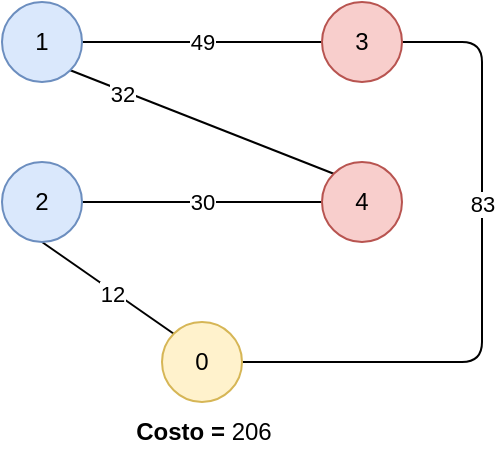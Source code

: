 <mxfile version="20.8.5" type="device"><diagram id="KT6BVVwpZQ-PzByDmpSR" name="Page-1"><mxGraphModel dx="2074" dy="1894" grid="1" gridSize="10" guides="1" tooltips="1" connect="1" arrows="1" fold="1" page="1" pageScale="1" pageWidth="1169" pageHeight="827" math="0" shadow="0"><root><mxCell id="0"/><mxCell id="1" parent="0"/><mxCell id="V3zKbNotuUNxuS-SZ1xN-76" style="orthogonalLoop=1;jettySize=auto;html=1;exitX=1;exitY=1;exitDx=0;exitDy=0;strokeColor=default;rounded=0;entryX=0;entryY=0;entryDx=0;entryDy=0;endArrow=none;endFill=0;" parent="1" source="V3zKbNotuUNxuS-SZ1xN-82" target="V3zKbNotuUNxuS-SZ1xN-99" edge="1"><mxGeometry relative="1" as="geometry"><mxPoint x="750" y="-380" as="targetPoint"/></mxGeometry></mxCell><mxCell id="V3zKbNotuUNxuS-SZ1xN-77" value="32" style="edgeLabel;html=1;align=center;verticalAlign=middle;resizable=0;points=[];" parent="V3zKbNotuUNxuS-SZ1xN-76" vertex="1" connectable="0"><mxGeometry x="-0.404" relative="1" as="geometry"><mxPoint x="-13" y="-4" as="offset"/></mxGeometry></mxCell><mxCell id="V3zKbNotuUNxuS-SZ1xN-78" style="edgeStyle=none;rounded=0;orthogonalLoop=1;jettySize=auto;html=1;exitX=1;exitY=0.5;exitDx=0;exitDy=0;endArrow=none;endFill=0;strokeColor=default;" parent="1" source="V3zKbNotuUNxuS-SZ1xN-82" target="V3zKbNotuUNxuS-SZ1xN-85" edge="1"><mxGeometry relative="1" as="geometry"/></mxCell><mxCell id="V3zKbNotuUNxuS-SZ1xN-79" value="49" style="edgeLabel;html=1;align=center;verticalAlign=middle;resizable=0;points=[];" parent="V3zKbNotuUNxuS-SZ1xN-78" vertex="1" connectable="0"><mxGeometry x="-0.193" y="-1" relative="1" as="geometry"><mxPoint x="11" y="-1" as="offset"/></mxGeometry></mxCell><mxCell id="V3zKbNotuUNxuS-SZ1xN-82" value="1" style="ellipse;whiteSpace=wrap;html=1;aspect=fixed;fillColor=#dae8fc;strokeColor=#6c8ebf;" parent="1" vertex="1"><mxGeometry x="600" y="-480" width="40" height="40" as="geometry"/></mxCell><mxCell id="V3zKbNotuUNxuS-SZ1xN-83" style="edgeStyle=none;rounded=1;orthogonalLoop=1;jettySize=auto;html=1;exitX=1;exitY=0.5;exitDx=0;exitDy=0;entryX=1;entryY=0.5;entryDx=0;entryDy=0;endArrow=none;endFill=0;strokeColor=default;" parent="1" source="V3zKbNotuUNxuS-SZ1xN-85" target="V3zKbNotuUNxuS-SZ1xN-100" edge="1"><mxGeometry relative="1" as="geometry"><Array as="points"><mxPoint x="840" y="-460"/><mxPoint x="840" y="-300"/></Array></mxGeometry></mxCell><mxCell id="V3zKbNotuUNxuS-SZ1xN-84" value="83" style="edgeLabel;html=1;align=center;verticalAlign=middle;resizable=0;points=[];" parent="V3zKbNotuUNxuS-SZ1xN-83" vertex="1" connectable="0"><mxGeometry x="-0.379" relative="1" as="geometry"><mxPoint y="21" as="offset"/></mxGeometry></mxCell><mxCell id="V3zKbNotuUNxuS-SZ1xN-85" value="3" style="ellipse;whiteSpace=wrap;html=1;aspect=fixed;fillColor=#f8cecc;strokeColor=#b85450;" parent="1" vertex="1"><mxGeometry x="760" y="-480" width="40" height="40" as="geometry"/></mxCell><mxCell id="V3zKbNotuUNxuS-SZ1xN-88" style="edgeStyle=none;rounded=0;orthogonalLoop=1;jettySize=auto;html=1;exitX=1;exitY=0.5;exitDx=0;exitDy=0;endArrow=none;endFill=0;strokeColor=default;" parent="1" source="V3zKbNotuUNxuS-SZ1xN-94" target="V3zKbNotuUNxuS-SZ1xN-99" edge="1"><mxGeometry relative="1" as="geometry"/></mxCell><mxCell id="V3zKbNotuUNxuS-SZ1xN-89" value="30" style="edgeLabel;html=1;align=center;verticalAlign=middle;resizable=0;points=[];" parent="V3zKbNotuUNxuS-SZ1xN-88" vertex="1" connectable="0"><mxGeometry x="0.179" y="-1" relative="1" as="geometry"><mxPoint x="-11" y="-1" as="offset"/></mxGeometry></mxCell><mxCell id="V3zKbNotuUNxuS-SZ1xN-92" style="edgeStyle=none;rounded=0;orthogonalLoop=1;jettySize=auto;html=1;exitX=0.5;exitY=1;exitDx=0;exitDy=0;entryX=0;entryY=0;entryDx=0;entryDy=0;endArrow=none;endFill=0;strokeColor=default;" parent="1" source="V3zKbNotuUNxuS-SZ1xN-94" target="V3zKbNotuUNxuS-SZ1xN-100" edge="1"><mxGeometry relative="1" as="geometry"/></mxCell><mxCell id="V3zKbNotuUNxuS-SZ1xN-93" value="12" style="edgeLabel;html=1;align=center;verticalAlign=middle;resizable=0;points=[];" parent="V3zKbNotuUNxuS-SZ1xN-92" vertex="1" connectable="0"><mxGeometry x="0.163" relative="1" as="geometry"><mxPoint x="-3" y="-1" as="offset"/></mxGeometry></mxCell><mxCell id="V3zKbNotuUNxuS-SZ1xN-94" value="2" style="ellipse;whiteSpace=wrap;html=1;aspect=fixed;fillColor=#dae8fc;strokeColor=#6c8ebf;" parent="1" vertex="1"><mxGeometry x="600" y="-400" width="40" height="40" as="geometry"/></mxCell><mxCell id="V3zKbNotuUNxuS-SZ1xN-99" value="4" style="ellipse;whiteSpace=wrap;html=1;aspect=fixed;fillColor=#f8cecc;strokeColor=#b85450;" parent="1" vertex="1"><mxGeometry x="760" y="-400" width="40" height="40" as="geometry"/></mxCell><mxCell id="V3zKbNotuUNxuS-SZ1xN-100" value="0" style="ellipse;whiteSpace=wrap;html=1;aspect=fixed;fillColor=#fff2cc;strokeColor=#d6b656;" parent="1" vertex="1"><mxGeometry x="680" y="-320" width="40" height="40" as="geometry"/></mxCell><mxCell id="eD6-m3pQ83iTV-cDm1KT-5" value="&lt;b&gt;Costo =&lt;/b&gt;&amp;nbsp;206" style="text;html=1;strokeColor=none;fillColor=none;align=center;verticalAlign=middle;whiteSpace=wrap;rounded=0;" parent="1" vertex="1"><mxGeometry x="660.5" y="-280" width="80" height="30" as="geometry"/></mxCell></root></mxGraphModel></diagram></mxfile>